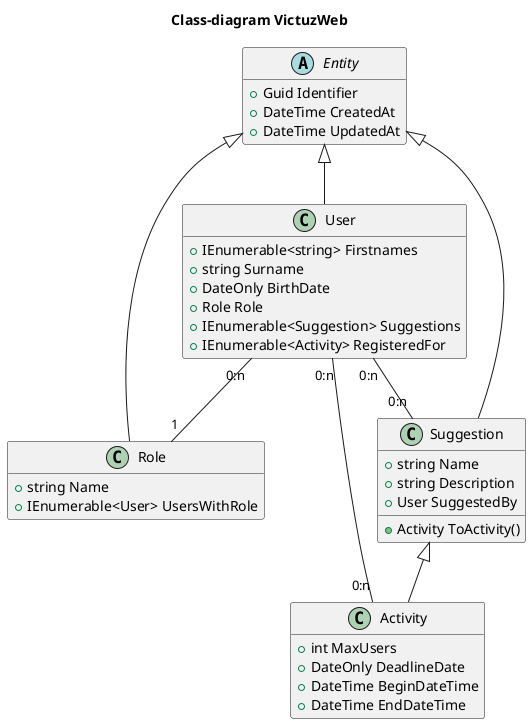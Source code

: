 @startuml class
hide empty members
title Class-diagram VictuzWeb


abstract Entity {
  + Guid Identifier
  + DateTime CreatedAt
  + DateTime UpdatedAt
}

class User {
  + IEnumerable<string> Firstnames
  + string Surname
  + DateOnly BirthDate
  + Role Role
  + IEnumerable<Suggestion> Suggestions
  + IEnumerable<Activity> RegisteredFor
}
Entity <|-- User

class Role {
  + string Name
  + IEnumerable<User> UsersWithRole
}
Entity <|-- Role

User "0:n" -- "1" Role

class Suggestion {
  + string Name
  + string Description
  + User SuggestedBy

  + Activity ToActivity()
}
Entity <|-- Suggestion

User "0:n" -- "0:n" Suggestion

class Activity {
  + int MaxUsers
  + DateOnly DeadlineDate
  + DateTime BeginDateTime
  + DateTime EndDateTime
}
Suggestion <|-- Activity

User "0:n" -- "0:n" Activity

@enduml
